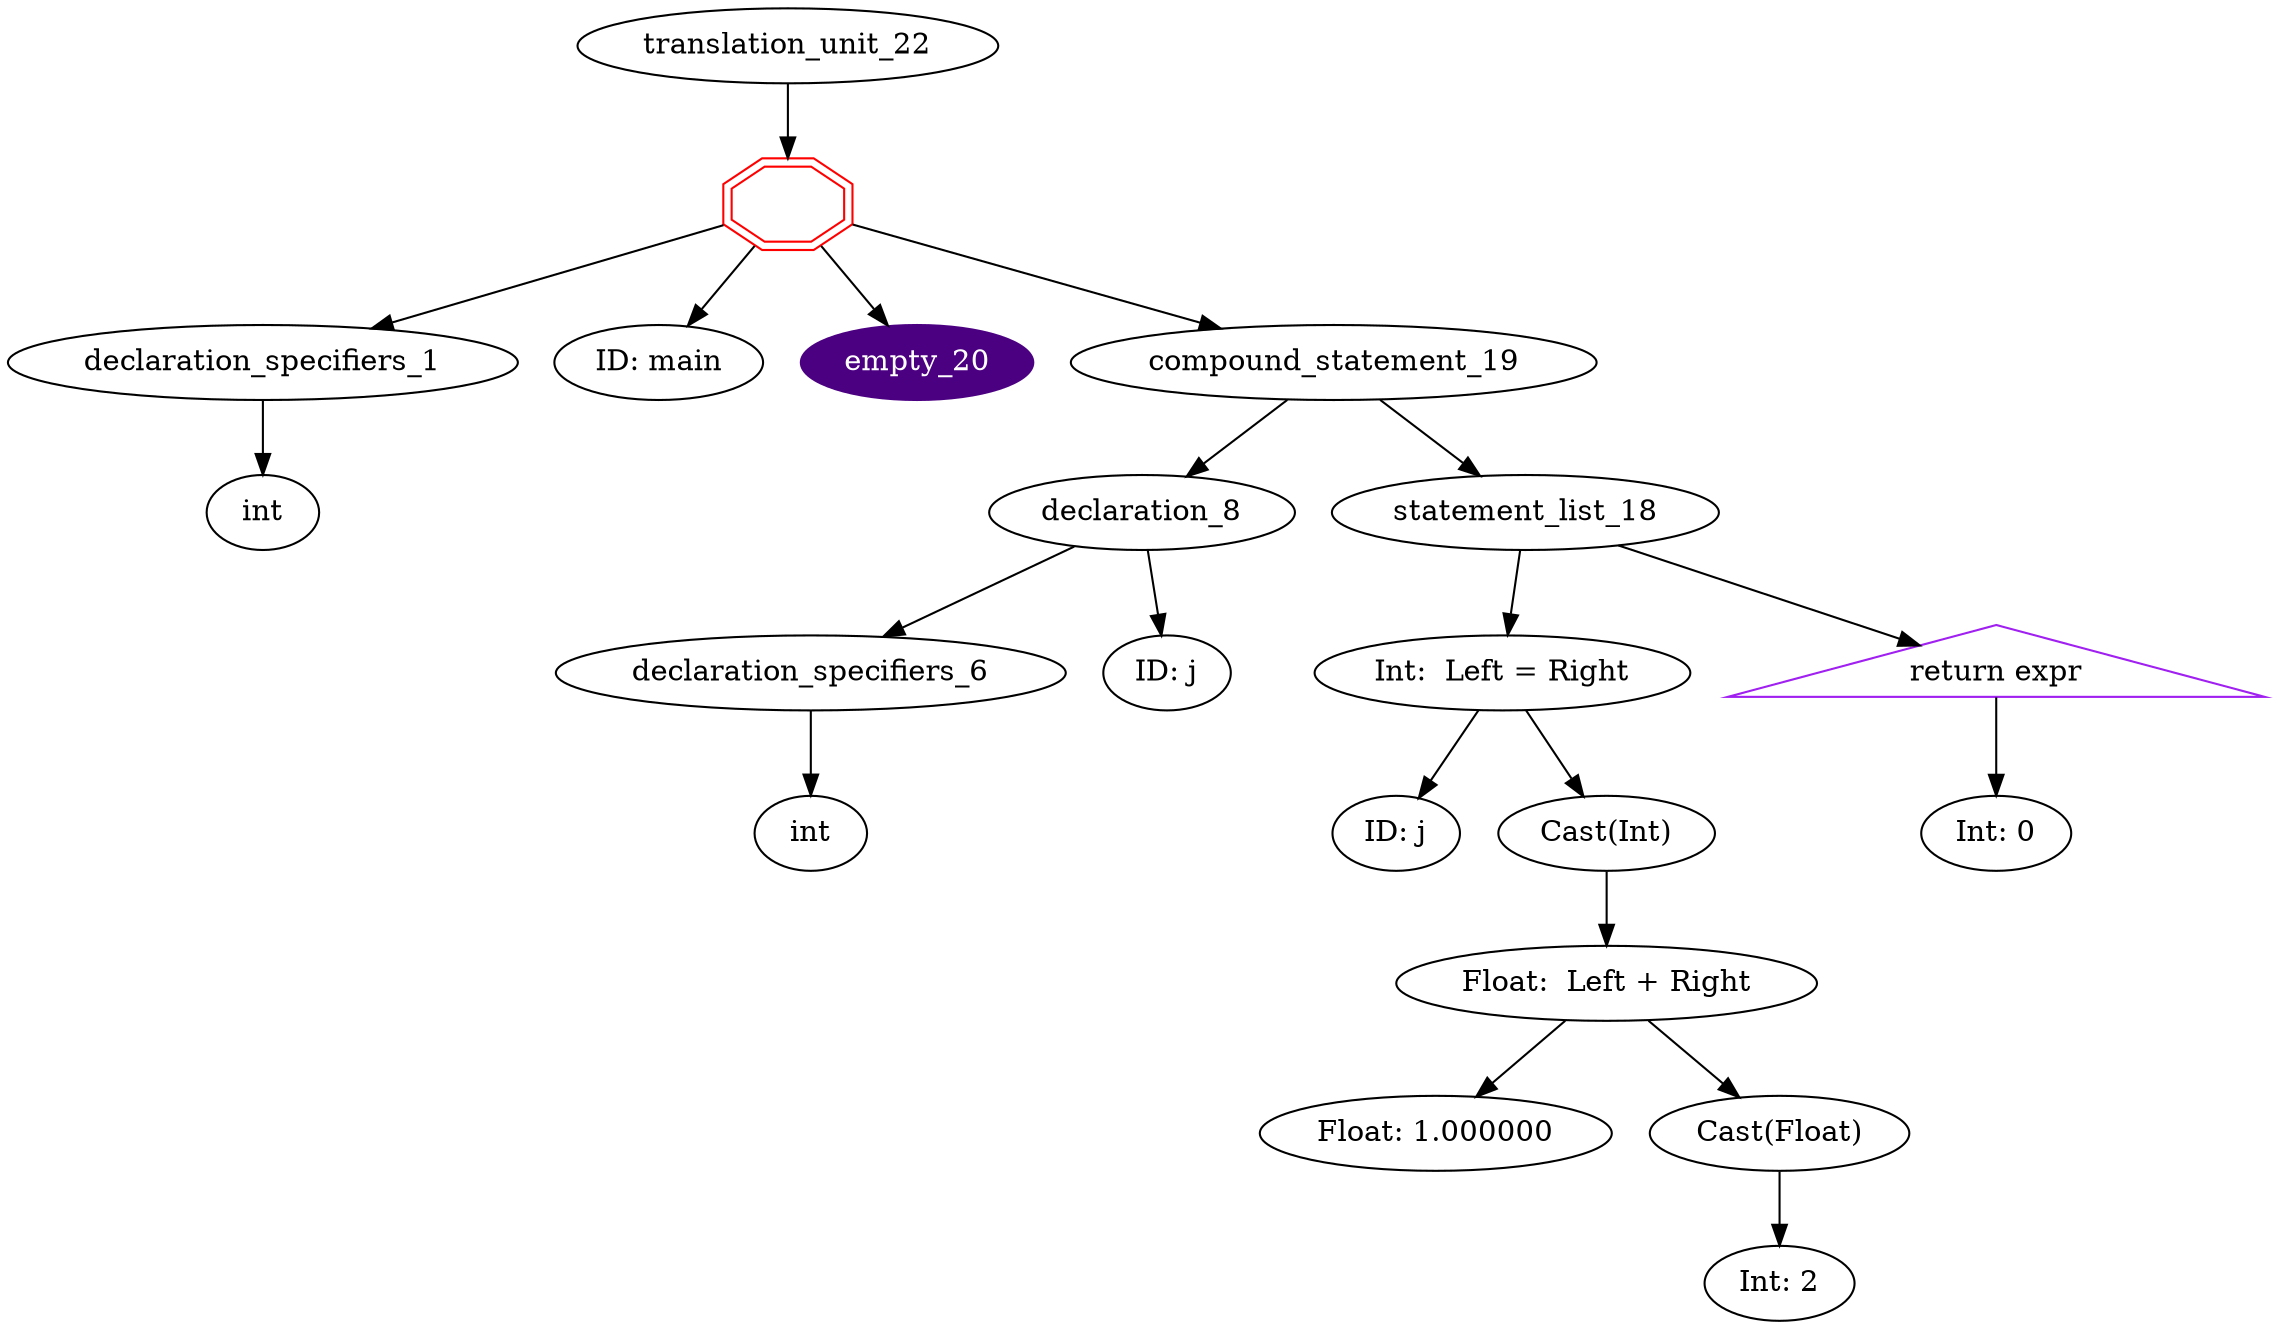 digraph AST {
	translation_unit_22 -> function_definition_21;
	function_definition_21 [shape=doubleoctagon,color=red,label=""]
	function_definition_21 -> declaration_specifiers_1;
	declaration_specifiers_1 [label="declaration_specifiers_1"]
	declaration_specifiers_1 -> type_specifier_0;
	type_specifier_0 [label="int"]
	function_definition_21 -> identifier_2;
	identifier_2 [label="ID: main"]
	function_definition_21 -> empty_20;
	empty_20 [style=filled,color=indigo,fontcolor=white]
	function_definition_21 -> compound_statement_19;
	compound_statement_19 -> declaration_8;
	declaration_8 [label="declaration_8"]
	declaration_8 -> declaration_specifiers_6;
	declaration_specifiers_6 [label="declaration_specifiers_6"]
	declaration_specifiers_6 -> type_specifier_5;
	type_specifier_5 [label="int"]
	declaration_8 -> identifier_7;
	identifier_7 [label="ID: j"]
	compound_statement_19 -> statement_list_18;
	statement_list_18 -> assignment_expression_14;
	assignment_expression_14 [label="Int:  Left = Right"]
	assignment_expression_14 -> identifier_9;
	identifier_9 [label="ID: j"]
	assignment_expression_14 -> Implicit_Cast_15;
	Implicit_Cast_15 [label="Cast(Int)"]
	Implicit_Cast_15 -> operator_expression_12;
	operator_expression_12 [label="Float:  Left + Right"]
	operator_expression_12 -> constant_10;
	constant_10 [label="Float: 1.000000"]
	operator_expression_12 -> Implicit_Cast13;
	Implicit_Cast13 [label="Cast(Float)"]
	Implicit_Cast13 -> constant_11;
	constant_11 [label="Int: 2"]
	statement_list_18 -> jump_statement_17;
	jump_statement_17 [shape = triangle,color=purple,label="return expr"]
	jump_statement_17 -> constant_16;
	constant_16 [label="Int: 0"]
}
